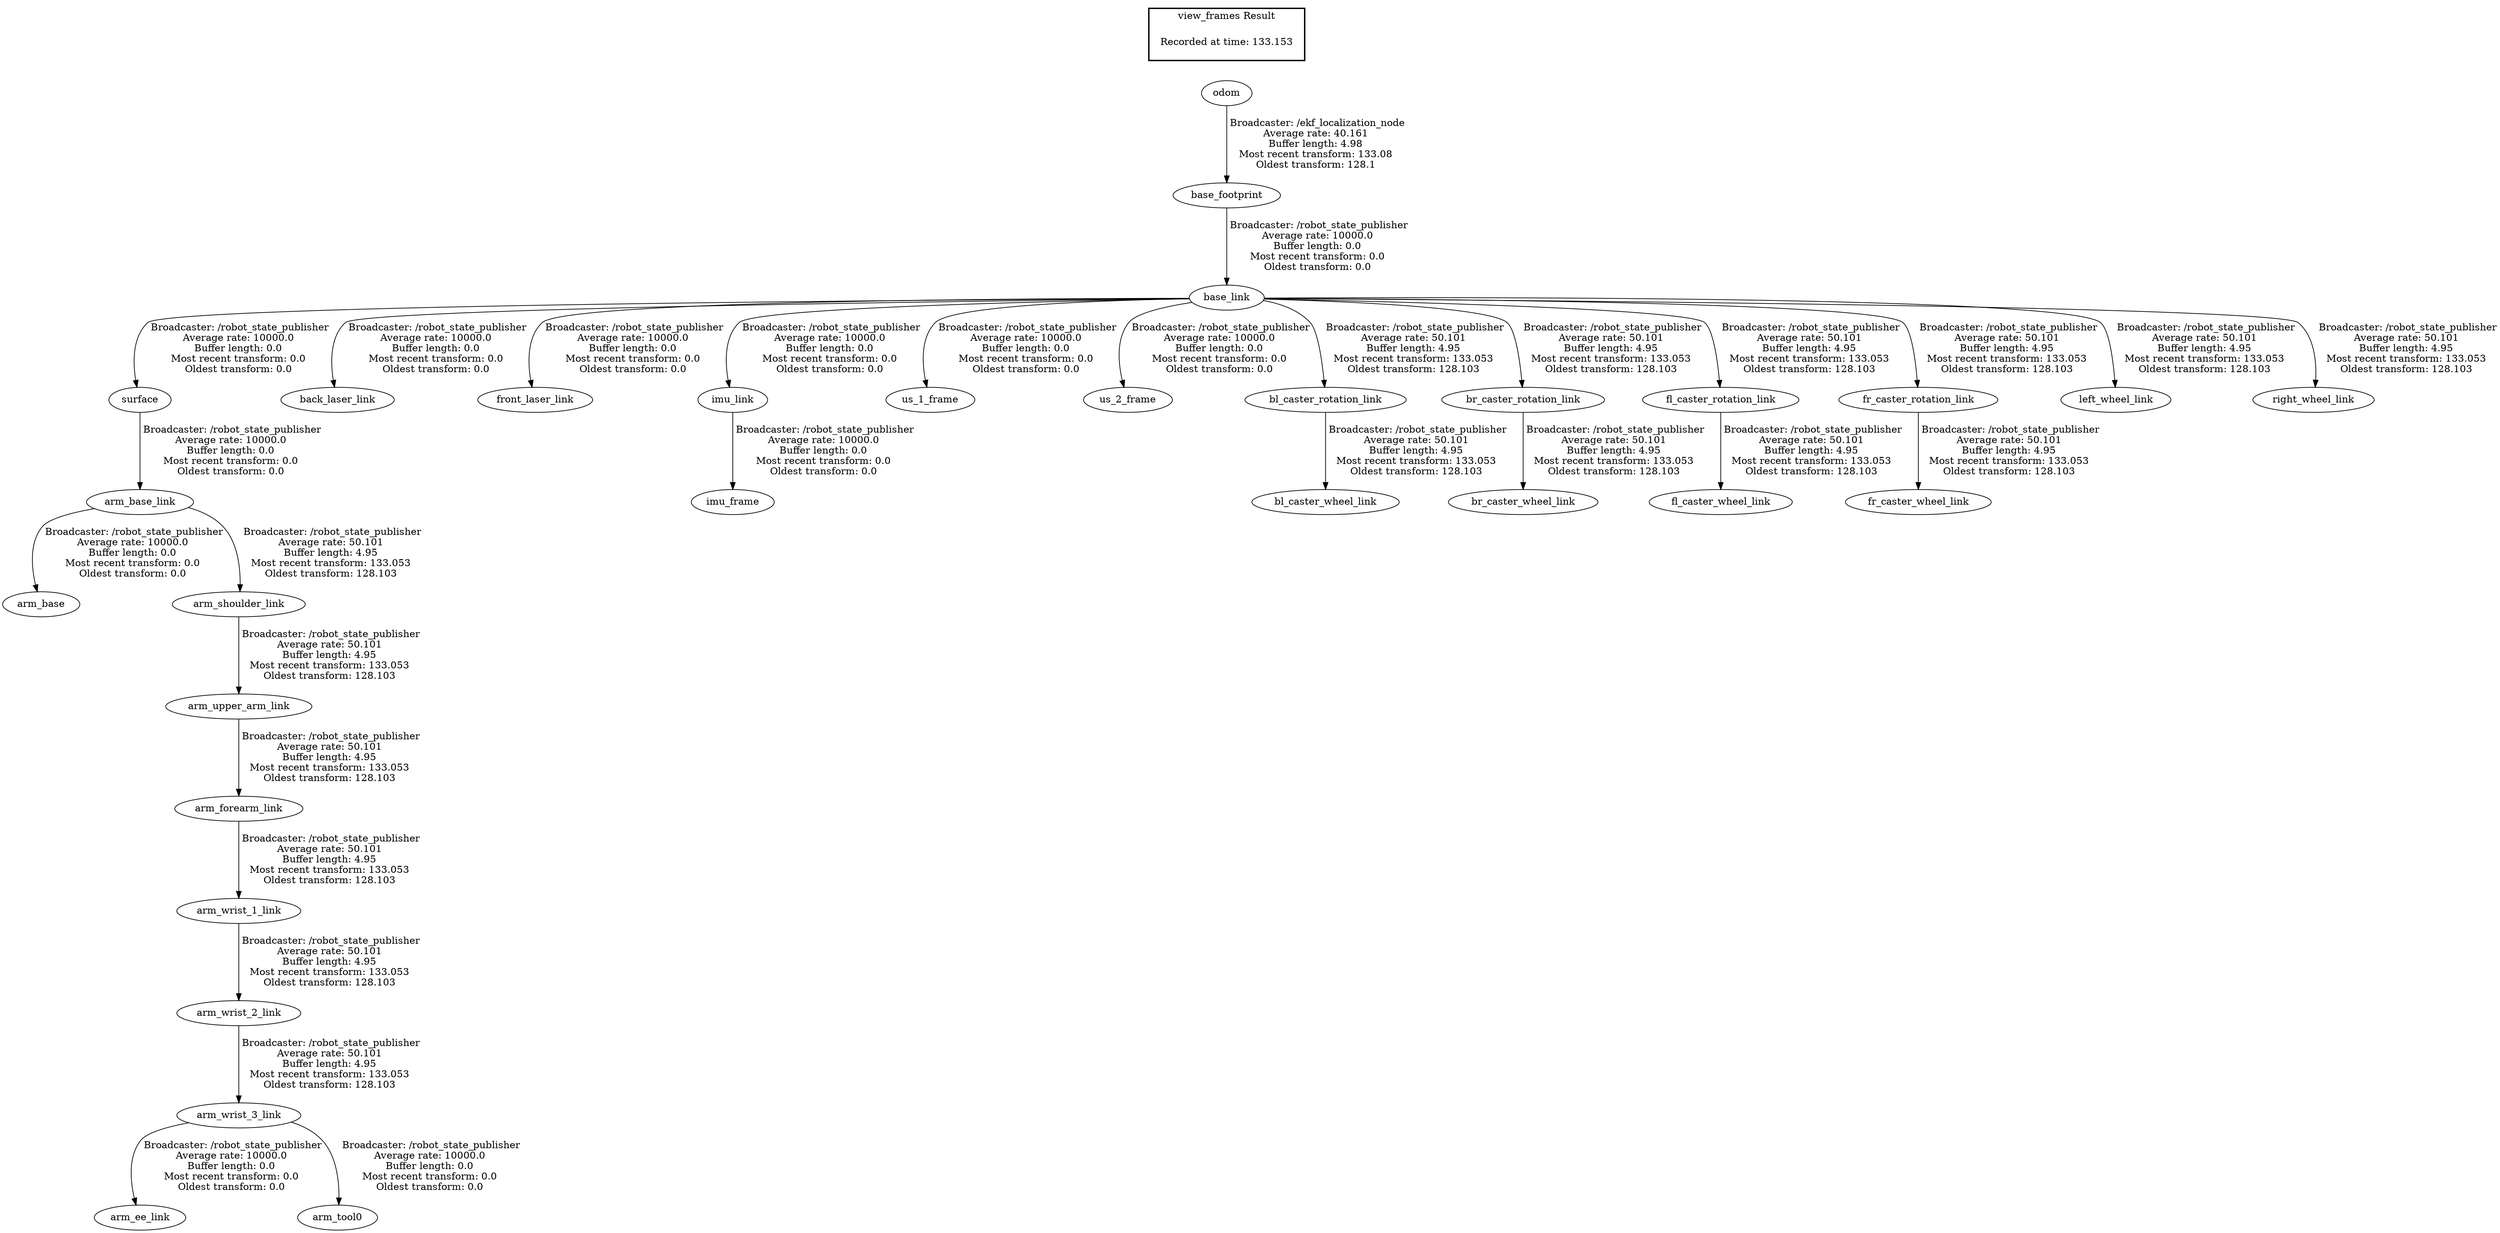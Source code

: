 digraph G {
"surface" -> "arm_base_link"[label=" Broadcaster: /robot_state_publisher\nAverage rate: 10000.0\nBuffer length: 0.0\nMost recent transform: 0.0\nOldest transform: 0.0\n"];
"base_link" -> "surface"[label=" Broadcaster: /robot_state_publisher\nAverage rate: 10000.0\nBuffer length: 0.0\nMost recent transform: 0.0\nOldest transform: 0.0\n"];
"arm_base_link" -> "arm_base"[label=" Broadcaster: /robot_state_publisher\nAverage rate: 10000.0\nBuffer length: 0.0\nMost recent transform: 0.0\nOldest transform: 0.0\n"];
"arm_wrist_3_link" -> "arm_ee_link"[label=" Broadcaster: /robot_state_publisher\nAverage rate: 10000.0\nBuffer length: 0.0\nMost recent transform: 0.0\nOldest transform: 0.0\n"];
"arm_wrist_2_link" -> "arm_wrist_3_link"[label=" Broadcaster: /robot_state_publisher\nAverage rate: 50.101\nBuffer length: 4.95\nMost recent transform: 133.053\nOldest transform: 128.103\n"];
"arm_wrist_3_link" -> "arm_tool0"[label=" Broadcaster: /robot_state_publisher\nAverage rate: 10000.0\nBuffer length: 0.0\nMost recent transform: 0.0\nOldest transform: 0.0\n"];
"base_footprint" -> "base_link"[label=" Broadcaster: /robot_state_publisher\nAverage rate: 10000.0\nBuffer length: 0.0\nMost recent transform: 0.0\nOldest transform: 0.0\n"];
"odom" -> "base_footprint"[label=" Broadcaster: /ekf_localization_node\nAverage rate: 40.161\nBuffer length: 4.98\nMost recent transform: 133.08\nOldest transform: 128.1\n"];
"base_link" -> "back_laser_link"[label=" Broadcaster: /robot_state_publisher\nAverage rate: 10000.0\nBuffer length: 0.0\nMost recent transform: 0.0\nOldest transform: 0.0\n"];
"base_link" -> "front_laser_link"[label=" Broadcaster: /robot_state_publisher\nAverage rate: 10000.0\nBuffer length: 0.0\nMost recent transform: 0.0\nOldest transform: 0.0\n"];
"base_link" -> "imu_link"[label=" Broadcaster: /robot_state_publisher\nAverage rate: 10000.0\nBuffer length: 0.0\nMost recent transform: 0.0\nOldest transform: 0.0\n"];
"imu_link" -> "imu_frame"[label=" Broadcaster: /robot_state_publisher\nAverage rate: 10000.0\nBuffer length: 0.0\nMost recent transform: 0.0\nOldest transform: 0.0\n"];
"base_link" -> "us_1_frame"[label=" Broadcaster: /robot_state_publisher\nAverage rate: 10000.0\nBuffer length: 0.0\nMost recent transform: 0.0\nOldest transform: 0.0\n"];
"base_link" -> "us_2_frame"[label=" Broadcaster: /robot_state_publisher\nAverage rate: 10000.0\nBuffer length: 0.0\nMost recent transform: 0.0\nOldest transform: 0.0\n"];
"arm_upper_arm_link" -> "arm_forearm_link"[label=" Broadcaster: /robot_state_publisher\nAverage rate: 50.101\nBuffer length: 4.95\nMost recent transform: 133.053\nOldest transform: 128.103\n"];
"arm_shoulder_link" -> "arm_upper_arm_link"[label=" Broadcaster: /robot_state_publisher\nAverage rate: 50.101\nBuffer length: 4.95\nMost recent transform: 133.053\nOldest transform: 128.103\n"];
"arm_base_link" -> "arm_shoulder_link"[label=" Broadcaster: /robot_state_publisher\nAverage rate: 50.101\nBuffer length: 4.95\nMost recent transform: 133.053\nOldest transform: 128.103\n"];
"arm_forearm_link" -> "arm_wrist_1_link"[label=" Broadcaster: /robot_state_publisher\nAverage rate: 50.101\nBuffer length: 4.95\nMost recent transform: 133.053\nOldest transform: 128.103\n"];
"arm_wrist_1_link" -> "arm_wrist_2_link"[label=" Broadcaster: /robot_state_publisher\nAverage rate: 50.101\nBuffer length: 4.95\nMost recent transform: 133.053\nOldest transform: 128.103\n"];
"base_link" -> "bl_caster_rotation_link"[label=" Broadcaster: /robot_state_publisher\nAverage rate: 50.101\nBuffer length: 4.95\nMost recent transform: 133.053\nOldest transform: 128.103\n"];
"bl_caster_rotation_link" -> "bl_caster_wheel_link"[label=" Broadcaster: /robot_state_publisher\nAverage rate: 50.101\nBuffer length: 4.95\nMost recent transform: 133.053\nOldest transform: 128.103\n"];
"base_link" -> "br_caster_rotation_link"[label=" Broadcaster: /robot_state_publisher\nAverage rate: 50.101\nBuffer length: 4.95\nMost recent transform: 133.053\nOldest transform: 128.103\n"];
"br_caster_rotation_link" -> "br_caster_wheel_link"[label=" Broadcaster: /robot_state_publisher\nAverage rate: 50.101\nBuffer length: 4.95\nMost recent transform: 133.053\nOldest transform: 128.103\n"];
"base_link" -> "fl_caster_rotation_link"[label=" Broadcaster: /robot_state_publisher\nAverage rate: 50.101\nBuffer length: 4.95\nMost recent transform: 133.053\nOldest transform: 128.103\n"];
"fl_caster_rotation_link" -> "fl_caster_wheel_link"[label=" Broadcaster: /robot_state_publisher\nAverage rate: 50.101\nBuffer length: 4.95\nMost recent transform: 133.053\nOldest transform: 128.103\n"];
"base_link" -> "fr_caster_rotation_link"[label=" Broadcaster: /robot_state_publisher\nAverage rate: 50.101\nBuffer length: 4.95\nMost recent transform: 133.053\nOldest transform: 128.103\n"];
"fr_caster_rotation_link" -> "fr_caster_wheel_link"[label=" Broadcaster: /robot_state_publisher\nAverage rate: 50.101\nBuffer length: 4.95\nMost recent transform: 133.053\nOldest transform: 128.103\n"];
"base_link" -> "left_wheel_link"[label=" Broadcaster: /robot_state_publisher\nAverage rate: 50.101\nBuffer length: 4.95\nMost recent transform: 133.053\nOldest transform: 128.103\n"];
"base_link" -> "right_wheel_link"[label=" Broadcaster: /robot_state_publisher\nAverage rate: 50.101\nBuffer length: 4.95\nMost recent transform: 133.053\nOldest transform: 128.103\n"];
edge [style=invis];
 subgraph cluster_legend { style=bold; color=black; label ="view_frames Result";
"Recorded at time: 133.153"[ shape=plaintext ] ;
}->"odom";
}